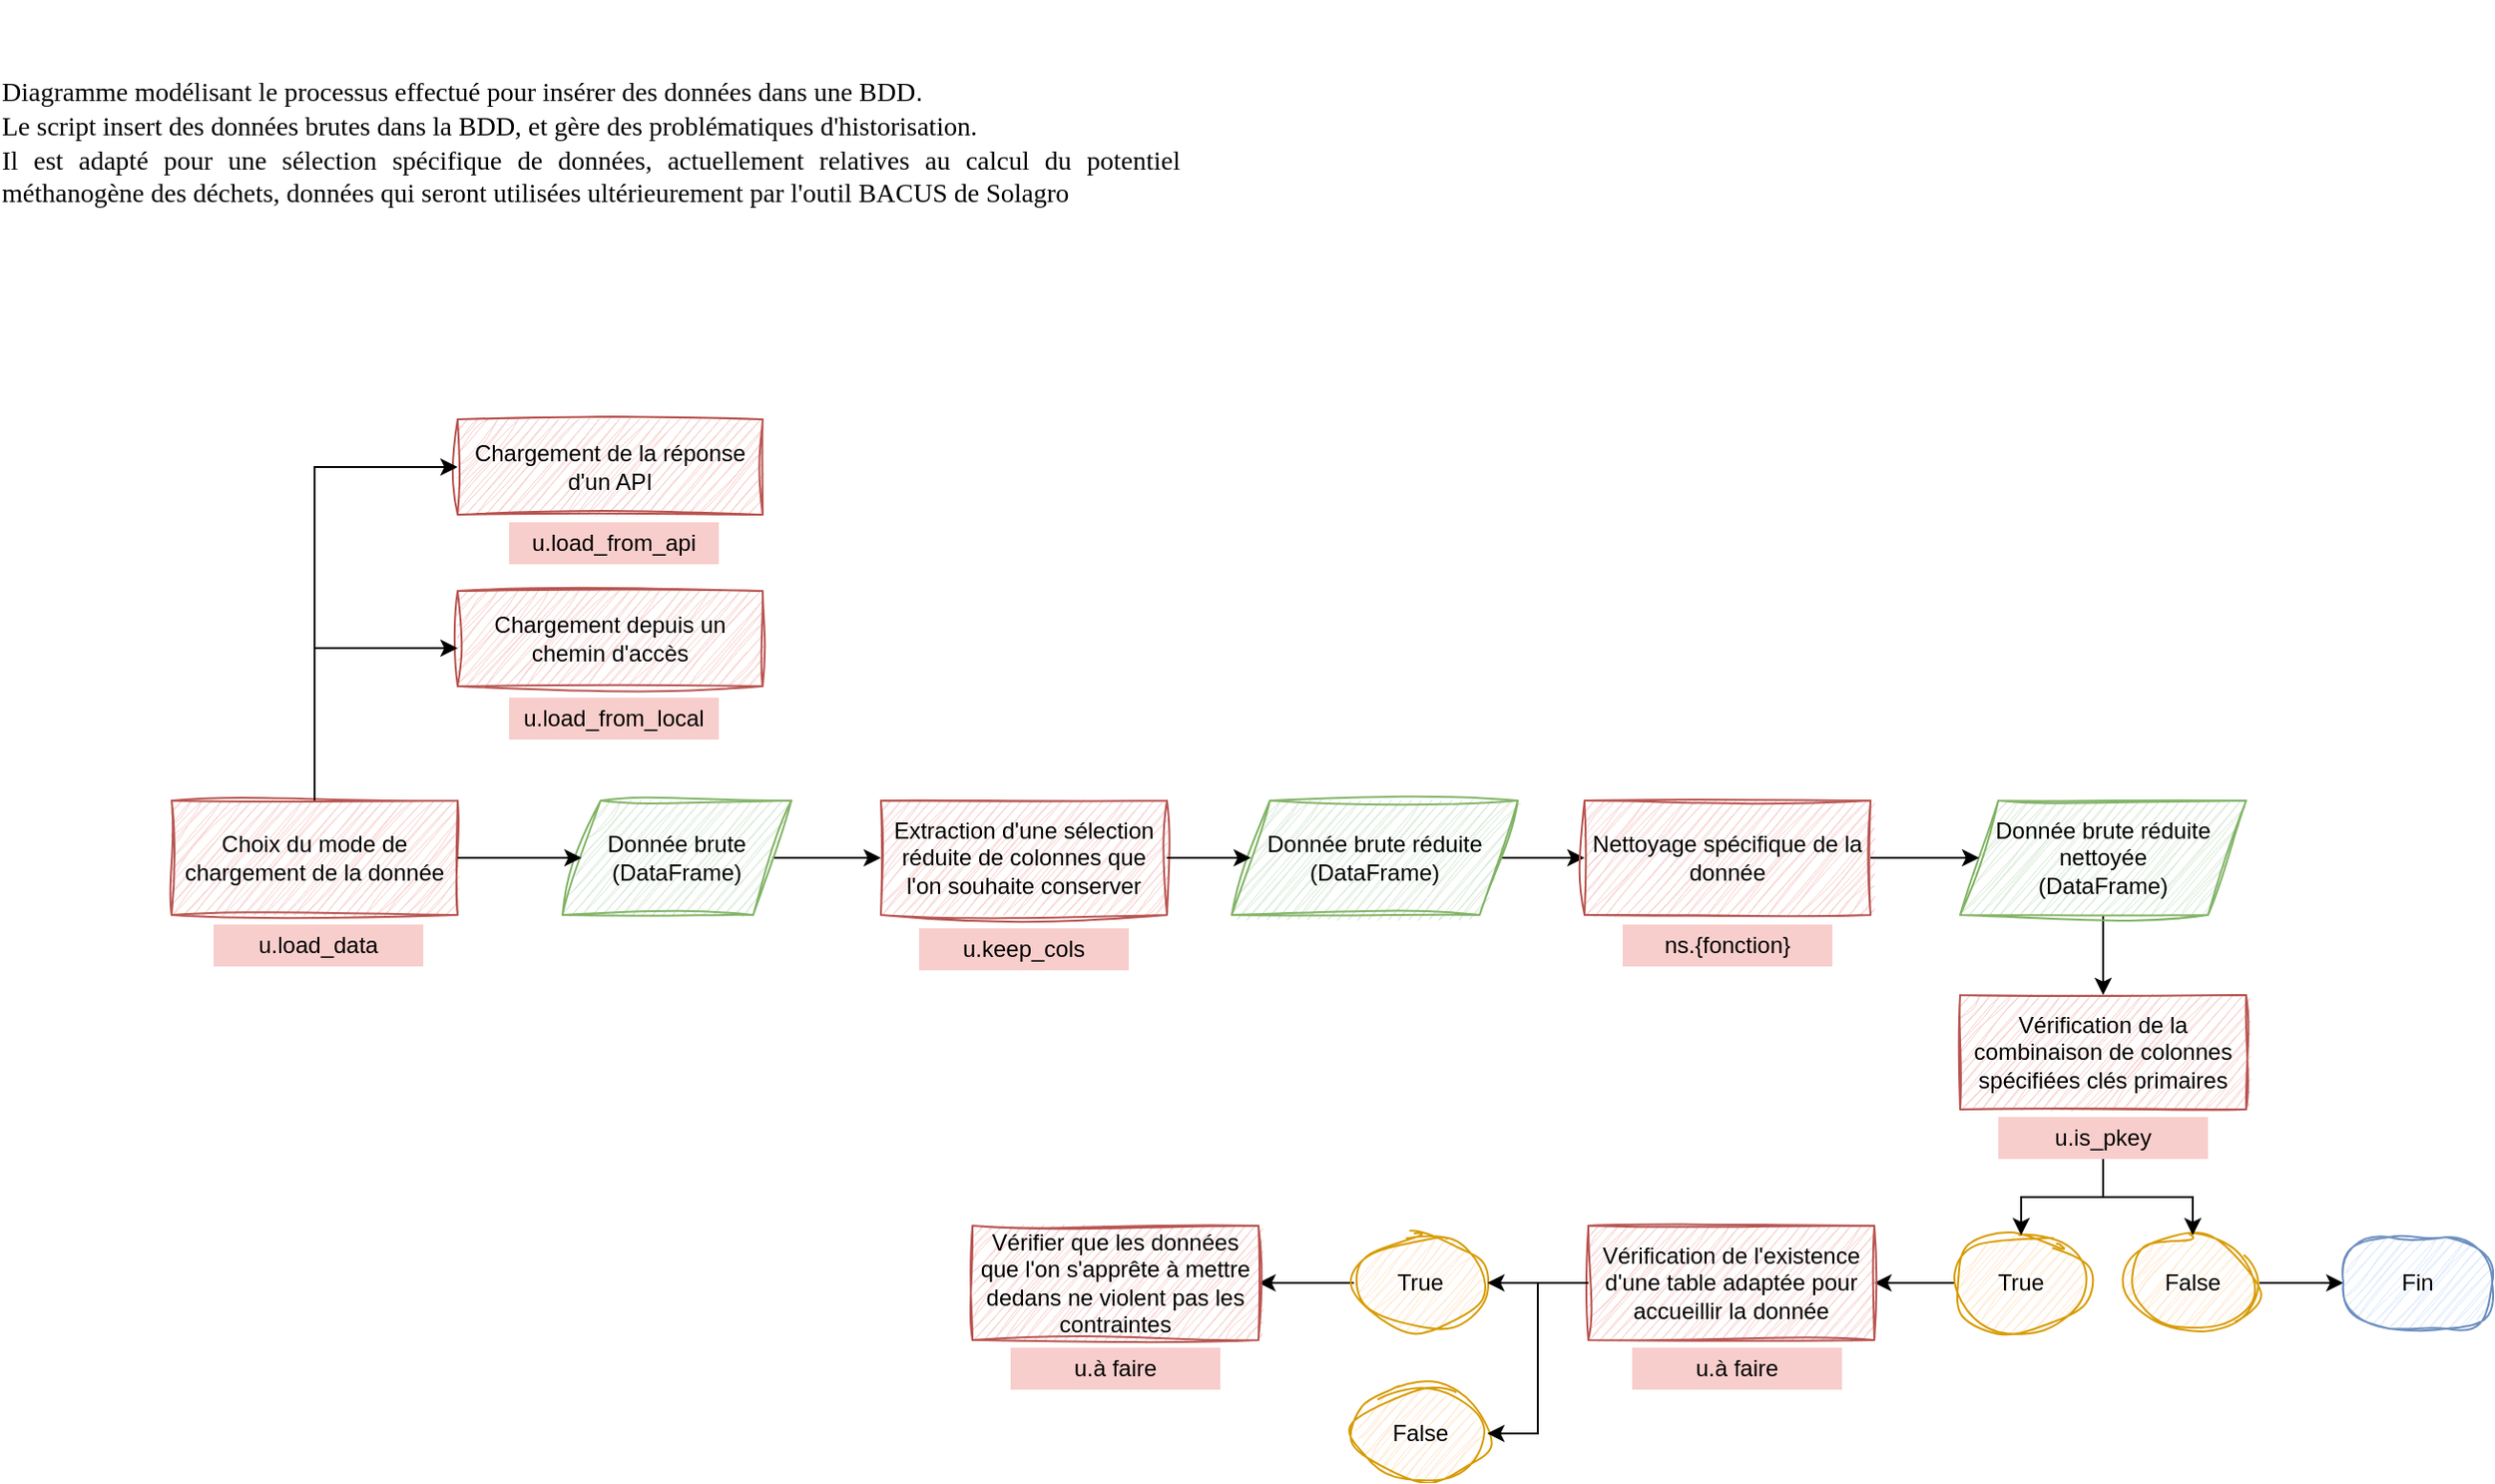 <mxfile version="24.4.8" type="github">
  <diagram name="diagramme de prétraitement BACUS" id="u4DxyU6BI0TSQ7bg5pkQ">
    <mxGraphModel dx="1787" dy="842" grid="1" gridSize="10" guides="1" tooltips="1" connect="1" arrows="1" fold="1" page="1" pageScale="1" pageWidth="1169" pageHeight="827" math="0" shadow="0">
      <root>
        <mxCell id="0" />
        <mxCell id="1" style="" parent="0" />
        <mxCell id="ykNilkHp2qxzxDO7TVly-1" value="&lt;div align=&quot;justify&quot; style=&quot;font-size: 14px;&quot;&gt;&lt;font face=&quot;Verdana&quot; style=&quot;font-size: 14px;&quot;&gt;Diagramme modélisant le processus effectué pour insérer des données dans une BDD&lt;/font&gt;.&lt;/div&gt;&lt;div align=&quot;justify&quot; style=&quot;font-size: 14px;&quot;&gt;&lt;font face=&quot;Verdana&quot; style=&quot;font-size: 14px;&quot;&gt;Le script insert des données brutes dans la BDD, et gère des problématiques d&#39;historisation.&lt;/font&gt;&lt;/div&gt;&lt;div align=&quot;justify&quot; style=&quot;font-size: 14px;&quot;&gt;&lt;font face=&quot;Verdana&quot; style=&quot;font-size: 14px;&quot;&gt;Il est adapté pour une sélection spécifique de données, actuellement relatives au calcul du potentiel méthanogène des déchets, données qui seront utilisées ultérieurement par l&#39;outil BACUS de Solagro&amp;nbsp;&lt;/font&gt;&lt;font face=&quot;qgXE17dpwsvQwZZDxikX&quot; style=&quot;font-size: 14px;&quot;&gt; &lt;/font&gt;&lt;br&gt;&lt;/div&gt;" style="text;html=1;align=center;verticalAlign=middle;whiteSpace=wrap;rounded=0;" vertex="1" parent="1">
          <mxGeometry x="10" y="10" width="620" height="150" as="geometry" />
        </mxCell>
        <mxCell id="ykNilkHp2qxzxDO7TVly-10" value="" style="group" vertex="1" connectable="0" parent="1">
          <mxGeometry x="250" y="220" width="160" height="86" as="geometry" />
        </mxCell>
        <mxCell id="ykNilkHp2qxzxDO7TVly-7" value="Chargement de la réponse d&#39;un API" style="rounded=0;whiteSpace=wrap;html=1;fillColor=#f8cecc;strokeColor=#b85450;sketch=1;curveFitting=1;jiggle=2;" vertex="1" parent="ykNilkHp2qxzxDO7TVly-10">
          <mxGeometry y="10" width="160" height="50" as="geometry" />
        </mxCell>
        <mxCell id="ykNilkHp2qxzxDO7TVly-9" value="u.load_from_api" style="text;html=1;align=center;verticalAlign=middle;whiteSpace=wrap;rounded=0;fillColor=#f8cecc;strokeColor=none;glass=0;shadow=0;" vertex="1" parent="ykNilkHp2qxzxDO7TVly-10">
          <mxGeometry x="27" y="64" width="110" height="22" as="geometry" />
        </mxCell>
        <mxCell id="ykNilkHp2qxzxDO7TVly-14" value="" style="group" vertex="1" connectable="0" parent="1">
          <mxGeometry x="250" y="310" width="160" height="88" as="geometry" />
        </mxCell>
        <mxCell id="ykNilkHp2qxzxDO7TVly-8" value="Chargement depuis un chemin d&#39;accès" style="rounded=0;whiteSpace=wrap;html=1;fillColor=#f8cecc;strokeColor=#b85450;sketch=1;curveFitting=1;jiggle=2;" vertex="1" parent="ykNilkHp2qxzxDO7TVly-14">
          <mxGeometry y="10" width="160" height="50" as="geometry" />
        </mxCell>
        <mxCell id="ykNilkHp2qxzxDO7TVly-11" value="" style="group" vertex="1" connectable="0" parent="ykNilkHp2qxzxDO7TVly-14">
          <mxGeometry y="2" width="160" height="86" as="geometry" />
        </mxCell>
        <mxCell id="ykNilkHp2qxzxDO7TVly-13" value="u.load_from_local" style="text;html=1;align=center;verticalAlign=middle;whiteSpace=wrap;rounded=0;fillColor=#f8cecc;strokeColor=none;glass=0;shadow=0;" vertex="1" parent="ykNilkHp2qxzxDO7TVly-11">
          <mxGeometry x="27" y="64" width="110" height="22" as="geometry" />
        </mxCell>
        <mxCell id="ykNilkHp2qxzxDO7TVly-16" value="" style="group" vertex="1" connectable="0" parent="1">
          <mxGeometry x="100" y="430" width="150" height="87" as="geometry" />
        </mxCell>
        <mxCell id="ykNilkHp2qxzxDO7TVly-4" value="Choix du mode de chargement de la donnée" style="rounded=0;whiteSpace=wrap;html=1;fillColor=#f8cecc;strokeColor=#b85450;sketch=1;curveFitting=1;jiggle=2;" vertex="1" parent="ykNilkHp2qxzxDO7TVly-16">
          <mxGeometry width="150" height="60" as="geometry" />
        </mxCell>
        <mxCell id="ykNilkHp2qxzxDO7TVly-15" value="u.load_data" style="text;html=1;align=center;verticalAlign=middle;whiteSpace=wrap;rounded=0;fillColor=#f8cecc;strokeColor=none;glass=0;shadow=0;" vertex="1" parent="ykNilkHp2qxzxDO7TVly-16">
          <mxGeometry x="22" y="65" width="110" height="22" as="geometry" />
        </mxCell>
        <mxCell id="ykNilkHp2qxzxDO7TVly-17" style="edgeStyle=orthogonalEdgeStyle;rounded=0;orthogonalLoop=1;jettySize=auto;html=1;entryX=0;entryY=0.5;entryDx=0;entryDy=0;" edge="1" parent="1" source="ykNilkHp2qxzxDO7TVly-4" target="ykNilkHp2qxzxDO7TVly-7">
          <mxGeometry relative="1" as="geometry" />
        </mxCell>
        <mxCell id="ykNilkHp2qxzxDO7TVly-18" style="edgeStyle=orthogonalEdgeStyle;rounded=0;orthogonalLoop=1;jettySize=auto;html=1;" edge="1" parent="1" source="ykNilkHp2qxzxDO7TVly-4" target="ykNilkHp2qxzxDO7TVly-8">
          <mxGeometry relative="1" as="geometry">
            <Array as="points">
              <mxPoint x="175" y="350" />
            </Array>
          </mxGeometry>
        </mxCell>
        <mxCell id="ykNilkHp2qxzxDO7TVly-24" style="edgeStyle=orthogonalEdgeStyle;rounded=0;orthogonalLoop=1;jettySize=auto;html=1;" edge="1" parent="1" source="ykNilkHp2qxzxDO7TVly-19" target="ykNilkHp2qxzxDO7TVly-21">
          <mxGeometry relative="1" as="geometry" />
        </mxCell>
        <mxCell id="ykNilkHp2qxzxDO7TVly-19" value="&lt;div&gt;Donnée brute &lt;br&gt;&lt;/div&gt;&lt;div&gt;(DataFrame)&lt;br&gt;&lt;/div&gt;" style="shape=parallelogram;perimeter=parallelogramPerimeter;whiteSpace=wrap;html=1;fixedSize=1;fillColor=#d5e8d4;strokeColor=#82b366;sketch=1;curveFitting=1;jiggle=2;" vertex="1" parent="1">
          <mxGeometry x="305" y="430" width="120" height="60" as="geometry" />
        </mxCell>
        <mxCell id="ykNilkHp2qxzxDO7TVly-20" style="edgeStyle=orthogonalEdgeStyle;rounded=0;orthogonalLoop=1;jettySize=auto;html=1;entryX=0;entryY=0.5;entryDx=0;entryDy=0;" edge="1" parent="1" source="ykNilkHp2qxzxDO7TVly-4" target="ykNilkHp2qxzxDO7TVly-19">
          <mxGeometry relative="1" as="geometry" />
        </mxCell>
        <mxCell id="ykNilkHp2qxzxDO7TVly-23" value="" style="group" vertex="1" connectable="0" parent="1">
          <mxGeometry x="472" y="430" width="150" height="89" as="geometry" />
        </mxCell>
        <mxCell id="ykNilkHp2qxzxDO7TVly-21" value="Extraction d&#39;une sélection réduite de colonnes que l&#39;on souhaite conserver" style="rounded=0;whiteSpace=wrap;html=1;fillColor=#f8cecc;strokeColor=#b85450;sketch=1;curveFitting=1;jiggle=2;" vertex="1" parent="ykNilkHp2qxzxDO7TVly-23">
          <mxGeometry width="150" height="60" as="geometry" />
        </mxCell>
        <mxCell id="ykNilkHp2qxzxDO7TVly-22" value="u.keep_cols" style="text;html=1;align=center;verticalAlign=middle;whiteSpace=wrap;rounded=0;fillColor=#f8cecc;strokeColor=none;glass=0;shadow=0;" vertex="1" parent="ykNilkHp2qxzxDO7TVly-23">
          <mxGeometry x="20" y="67" width="110" height="22" as="geometry" />
        </mxCell>
        <mxCell id="ykNilkHp2qxzxDO7TVly-33" style="edgeStyle=orthogonalEdgeStyle;rounded=0;orthogonalLoop=1;jettySize=auto;html=1;entryX=0;entryY=0.5;entryDx=0;entryDy=0;" edge="1" parent="1" source="ykNilkHp2qxzxDO7TVly-25" target="ykNilkHp2qxzxDO7TVly-28">
          <mxGeometry relative="1" as="geometry" />
        </mxCell>
        <mxCell id="ykNilkHp2qxzxDO7TVly-25" value="&lt;div&gt;Donnée brute réduite &lt;br&gt;&lt;/div&gt;&lt;div&gt;(DataFrame)&lt;br&gt;&lt;/div&gt;" style="shape=parallelogram;perimeter=parallelogramPerimeter;whiteSpace=wrap;html=1;fixedSize=1;fillColor=#d5e8d4;strokeColor=#82b366;sketch=1;curveFitting=1;jiggle=2;" vertex="1" parent="1">
          <mxGeometry x="656" y="430" width="150" height="60" as="geometry" />
        </mxCell>
        <mxCell id="ykNilkHp2qxzxDO7TVly-27" value="" style="edgeStyle=orthogonalEdgeStyle;rounded=0;orthogonalLoop=1;jettySize=auto;html=1;" edge="1" parent="1" source="ykNilkHp2qxzxDO7TVly-21" target="ykNilkHp2qxzxDO7TVly-25">
          <mxGeometry relative="1" as="geometry" />
        </mxCell>
        <mxCell id="ykNilkHp2qxzxDO7TVly-30" value="" style="group" vertex="1" connectable="0" parent="1">
          <mxGeometry x="841" y="430" width="150" height="87" as="geometry" />
        </mxCell>
        <mxCell id="ykNilkHp2qxzxDO7TVly-28" value="Nettoyage spécifique de la donnée" style="rounded=0;whiteSpace=wrap;html=1;fillColor=#f8cecc;strokeColor=#b85450;sketch=1;curveFitting=1;jiggle=2;" vertex="1" parent="ykNilkHp2qxzxDO7TVly-30">
          <mxGeometry width="150" height="60" as="geometry" />
        </mxCell>
        <mxCell id="ykNilkHp2qxzxDO7TVly-29" value="ns.{fonction}" style="text;html=1;align=center;verticalAlign=middle;whiteSpace=wrap;rounded=0;fillColor=#f8cecc;strokeColor=none;glass=0;shadow=0;" vertex="1" parent="ykNilkHp2qxzxDO7TVly-30">
          <mxGeometry x="20" y="65" width="110" height="22" as="geometry" />
        </mxCell>
        <mxCell id="ykNilkHp2qxzxDO7TVly-42" style="edgeStyle=orthogonalEdgeStyle;rounded=0;orthogonalLoop=1;jettySize=auto;html=1;entryX=0.5;entryY=0;entryDx=0;entryDy=0;" edge="1" parent="1" source="ykNilkHp2qxzxDO7TVly-34" target="ykNilkHp2qxzxDO7TVly-36">
          <mxGeometry relative="1" as="geometry" />
        </mxCell>
        <mxCell id="ykNilkHp2qxzxDO7TVly-34" value="&lt;div&gt;Donnée brute réduite&lt;/div&gt;&lt;div&gt;nettoyée &lt;br&gt;&lt;/div&gt;&lt;div&gt;(DataFrame)&lt;br&gt;&lt;/div&gt;" style="shape=parallelogram;perimeter=parallelogramPerimeter;whiteSpace=wrap;html=1;fixedSize=1;fillColor=#d5e8d4;strokeColor=#82b366;sketch=1;curveFitting=1;jiggle=2;" vertex="1" parent="1">
          <mxGeometry x="1038" y="430" width="150" height="60" as="geometry" />
        </mxCell>
        <mxCell id="ykNilkHp2qxzxDO7TVly-35" value="" style="edgeStyle=orthogonalEdgeStyle;rounded=0;orthogonalLoop=1;jettySize=auto;html=1;" edge="1" parent="1" source="ykNilkHp2qxzxDO7TVly-28" target="ykNilkHp2qxzxDO7TVly-34">
          <mxGeometry relative="1" as="geometry" />
        </mxCell>
        <mxCell id="ykNilkHp2qxzxDO7TVly-38" value="" style="group" vertex="1" connectable="0" parent="1">
          <mxGeometry x="1038" y="532" width="150" height="86" as="geometry" />
        </mxCell>
        <mxCell id="ykNilkHp2qxzxDO7TVly-36" value="Vérification de la combinaison de colonnes spécifiées clés primaires" style="rounded=0;whiteSpace=wrap;html=1;fillColor=#f8cecc;strokeColor=#b85450;sketch=1;curveFitting=1;jiggle=2;" vertex="1" parent="ykNilkHp2qxzxDO7TVly-38">
          <mxGeometry width="150" height="60" as="geometry" />
        </mxCell>
        <mxCell id="ykNilkHp2qxzxDO7TVly-37" value="u.is_pkey" style="text;html=1;align=center;verticalAlign=middle;whiteSpace=wrap;rounded=0;fillColor=#f8cecc;strokeColor=none;glass=0;shadow=0;" vertex="1" parent="ykNilkHp2qxzxDO7TVly-38">
          <mxGeometry x="20" y="64" width="110" height="22" as="geometry" />
        </mxCell>
        <mxCell id="ykNilkHp2qxzxDO7TVly-55" style="edgeStyle=orthogonalEdgeStyle;rounded=0;orthogonalLoop=1;jettySize=auto;html=1;entryX=1;entryY=0.5;entryDx=0;entryDy=0;" edge="1" parent="1" source="ykNilkHp2qxzxDO7TVly-43" target="ykNilkHp2qxzxDO7TVly-52">
          <mxGeometry relative="1" as="geometry" />
        </mxCell>
        <mxCell id="ykNilkHp2qxzxDO7TVly-43" value="True" style="ellipse;whiteSpace=wrap;html=1;fillColor=#ffe6cc;strokeColor=#d79b00;sketch=1;curveFitting=1;jiggle=2;" vertex="1" parent="1">
          <mxGeometry x="1035" y="658" width="70" height="50" as="geometry" />
        </mxCell>
        <mxCell id="ykNilkHp2qxzxDO7TVly-51" value="" style="edgeStyle=orthogonalEdgeStyle;rounded=0;orthogonalLoop=1;jettySize=auto;html=1;" edge="1" parent="1" source="ykNilkHp2qxzxDO7TVly-45" target="ykNilkHp2qxzxDO7TVly-48">
          <mxGeometry relative="1" as="geometry" />
        </mxCell>
        <mxCell id="ykNilkHp2qxzxDO7TVly-45" value="False" style="ellipse;whiteSpace=wrap;html=1;sketch=1;curveFitting=1;jiggle=2;fillColor=#ffe6cc;strokeColor=#d79b00;" vertex="1" parent="1">
          <mxGeometry x="1125" y="658" width="70" height="50" as="geometry" />
        </mxCell>
        <mxCell id="ykNilkHp2qxzxDO7TVly-46" style="edgeStyle=orthogonalEdgeStyle;rounded=0;orthogonalLoop=1;jettySize=auto;html=1;entryX=0.5;entryY=0;entryDx=0;entryDy=0;" edge="1" parent="1" source="ykNilkHp2qxzxDO7TVly-37" target="ykNilkHp2qxzxDO7TVly-43">
          <mxGeometry relative="1" as="geometry" />
        </mxCell>
        <mxCell id="ykNilkHp2qxzxDO7TVly-47" style="edgeStyle=orthogonalEdgeStyle;rounded=0;orthogonalLoop=1;jettySize=auto;html=1;" edge="1" parent="1" source="ykNilkHp2qxzxDO7TVly-37" target="ykNilkHp2qxzxDO7TVly-45">
          <mxGeometry relative="1" as="geometry" />
        </mxCell>
        <mxCell id="ykNilkHp2qxzxDO7TVly-48" value="Fin" style="rounded=1;whiteSpace=wrap;html=1;fillColor=#dae8fc;strokeColor=#6c8ebf;sketch=1;curveFitting=1;jiggle=2;arcSize=50;" vertex="1" parent="1">
          <mxGeometry x="1239" y="659" width="78" height="48" as="geometry" />
        </mxCell>
        <mxCell id="ykNilkHp2qxzxDO7TVly-56" value="" style="group" vertex="1" connectable="0" parent="1">
          <mxGeometry x="843" y="653" width="150" height="86" as="geometry" />
        </mxCell>
        <mxCell id="ykNilkHp2qxzxDO7TVly-52" value="Vérification de l&#39;existence d&#39;une table adaptée pour accueillir la donnée" style="rounded=0;whiteSpace=wrap;html=1;fillColor=#f8cecc;strokeColor=#b85450;sketch=1;curveFitting=1;jiggle=2;" vertex="1" parent="ykNilkHp2qxzxDO7TVly-56">
          <mxGeometry width="150" height="60" as="geometry" />
        </mxCell>
        <mxCell id="ykNilkHp2qxzxDO7TVly-53" value="u.à faire" style="text;html=1;align=center;verticalAlign=middle;whiteSpace=wrap;rounded=0;fillColor=#f8cecc;strokeColor=none;glass=0;shadow=0;" vertex="1" parent="ykNilkHp2qxzxDO7TVly-56">
          <mxGeometry x="23" y="64" width="110" height="22" as="geometry" />
        </mxCell>
        <mxCell id="ykNilkHp2qxzxDO7TVly-63" style="edgeStyle=orthogonalEdgeStyle;rounded=0;orthogonalLoop=1;jettySize=auto;html=1;entryX=1;entryY=0.5;entryDx=0;entryDy=0;" edge="1" parent="1" source="ykNilkHp2qxzxDO7TVly-57" target="ykNilkHp2qxzxDO7TVly-62">
          <mxGeometry relative="1" as="geometry" />
        </mxCell>
        <mxCell id="ykNilkHp2qxzxDO7TVly-57" value="True" style="ellipse;whiteSpace=wrap;html=1;fillColor=#ffe6cc;strokeColor=#d79b00;sketch=1;curveFitting=1;jiggle=2;" vertex="1" parent="1">
          <mxGeometry x="720" y="658" width="70" height="50" as="geometry" />
        </mxCell>
        <mxCell id="ykNilkHp2qxzxDO7TVly-58" value="False" style="ellipse;whiteSpace=wrap;html=1;sketch=1;curveFitting=1;jiggle=2;fillColor=#ffe6cc;strokeColor=#d79b00;" vertex="1" parent="1">
          <mxGeometry x="720" y="737" width="70" height="50" as="geometry" />
        </mxCell>
        <mxCell id="ykNilkHp2qxzxDO7TVly-60" style="edgeStyle=orthogonalEdgeStyle;rounded=0;orthogonalLoop=1;jettySize=auto;html=1;entryX=1;entryY=0.5;entryDx=0;entryDy=0;" edge="1" parent="1" source="ykNilkHp2qxzxDO7TVly-52" target="ykNilkHp2qxzxDO7TVly-57">
          <mxGeometry relative="1" as="geometry" />
        </mxCell>
        <mxCell id="ykNilkHp2qxzxDO7TVly-61" style="edgeStyle=orthogonalEdgeStyle;rounded=0;orthogonalLoop=1;jettySize=auto;html=1;entryX=1;entryY=0.5;entryDx=0;entryDy=0;" edge="1" parent="1" source="ykNilkHp2qxzxDO7TVly-52" target="ykNilkHp2qxzxDO7TVly-58">
          <mxGeometry relative="1" as="geometry" />
        </mxCell>
        <mxCell id="ykNilkHp2qxzxDO7TVly-65" value="" style="group" vertex="1" connectable="0" parent="1">
          <mxGeometry x="520" y="653" width="150" height="86" as="geometry" />
        </mxCell>
        <mxCell id="ykNilkHp2qxzxDO7TVly-62" value="Vérifier que les données que l&#39;on s&#39;apprête à mettre dedans ne violent pas les contraintes" style="rounded=0;whiteSpace=wrap;html=1;fillColor=#f8cecc;strokeColor=#b85450;sketch=1;curveFitting=1;jiggle=2;" vertex="1" parent="ykNilkHp2qxzxDO7TVly-65">
          <mxGeometry width="150" height="60" as="geometry" />
        </mxCell>
        <mxCell id="ykNilkHp2qxzxDO7TVly-64" value="u.à faire" style="text;html=1;align=center;verticalAlign=middle;whiteSpace=wrap;rounded=0;fillColor=#f8cecc;strokeColor=none;glass=0;shadow=0;" vertex="1" parent="ykNilkHp2qxzxDO7TVly-65">
          <mxGeometry x="20" y="64" width="110" height="22" as="geometry" />
        </mxCell>
      </root>
    </mxGraphModel>
  </diagram>
</mxfile>
